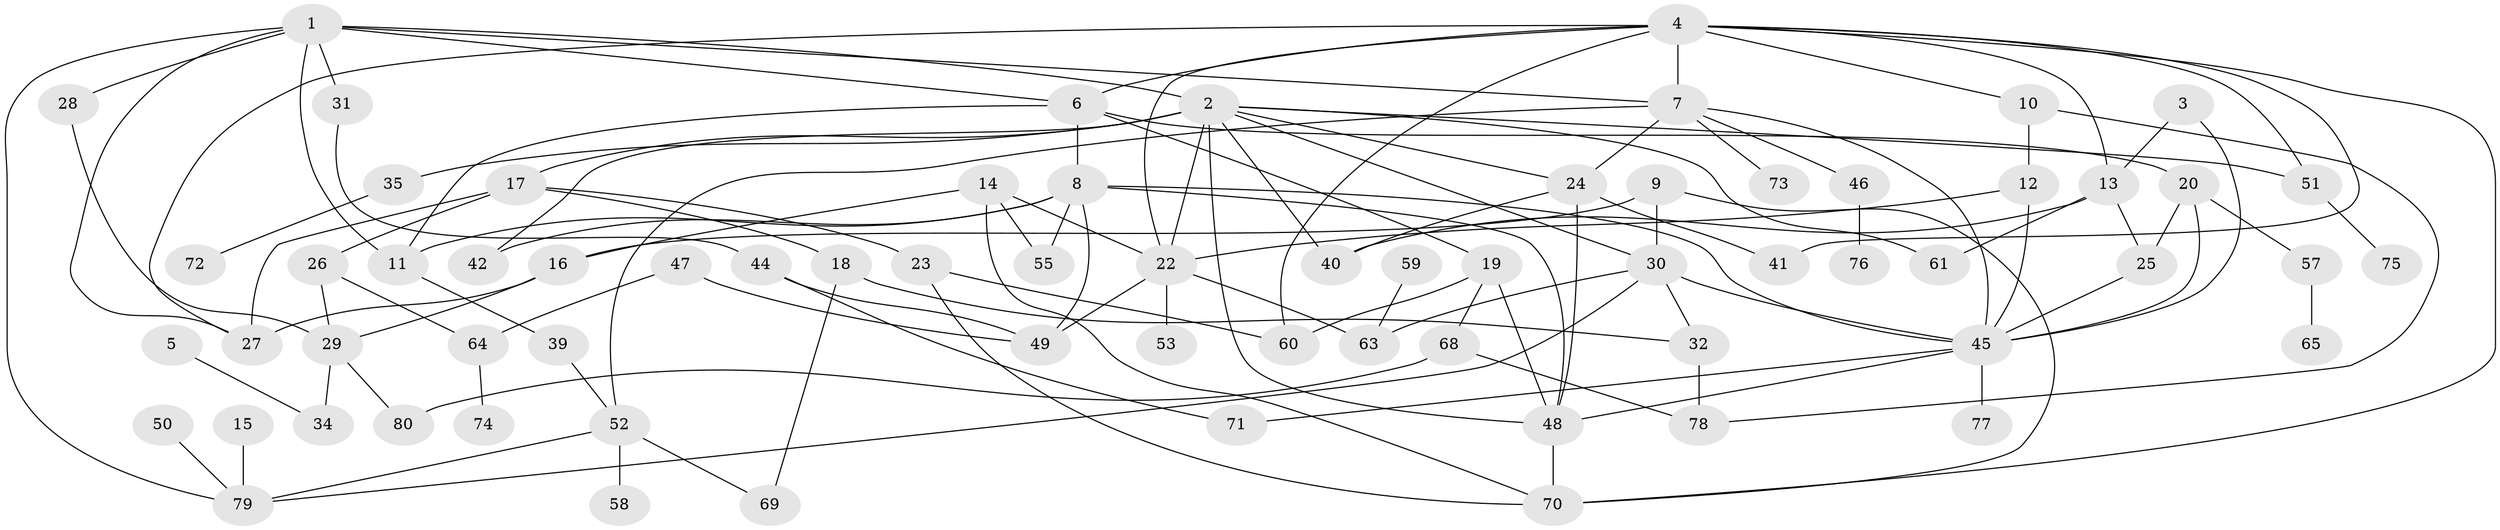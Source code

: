 // original degree distribution, {4: 0.14285714285714285, 2: 0.2932330827067669, 1: 0.12781954887218044, 3: 0.22556390977443608, 8: 0.007518796992481203, 5: 0.08270676691729323, 0: 0.08270676691729323, 6: 0.03759398496240601}
// Generated by graph-tools (version 1.1) at 2025/48/03/04/25 22:48:27]
// undirected, 69 vertices, 117 edges
graph export_dot {
  node [color=gray90,style=filled];
  1;
  2;
  3;
  4;
  5;
  6;
  7;
  8;
  9;
  10;
  11;
  12;
  13;
  14;
  15;
  16;
  17;
  18;
  19;
  20;
  22;
  23;
  24;
  25;
  26;
  27;
  28;
  29;
  30;
  31;
  32;
  34;
  35;
  39;
  40;
  41;
  42;
  44;
  45;
  46;
  47;
  48;
  49;
  50;
  51;
  52;
  53;
  55;
  57;
  58;
  59;
  60;
  61;
  63;
  64;
  65;
  68;
  69;
  70;
  71;
  72;
  73;
  74;
  75;
  76;
  77;
  78;
  79;
  80;
  1 -- 2 [weight=1.0];
  1 -- 6 [weight=1.0];
  1 -- 7 [weight=1.0];
  1 -- 11 [weight=1.0];
  1 -- 27 [weight=1.0];
  1 -- 28 [weight=1.0];
  1 -- 31 [weight=1.0];
  1 -- 79 [weight=1.0];
  2 -- 17 [weight=1.0];
  2 -- 22 [weight=1.0];
  2 -- 24 [weight=1.0];
  2 -- 30 [weight=1.0];
  2 -- 35 [weight=1.0];
  2 -- 40 [weight=1.0];
  2 -- 42 [weight=1.0];
  2 -- 48 [weight=1.0];
  2 -- 51 [weight=1.0];
  2 -- 61 [weight=1.0];
  3 -- 13 [weight=1.0];
  3 -- 45 [weight=1.0];
  4 -- 6 [weight=1.0];
  4 -- 7 [weight=2.0];
  4 -- 10 [weight=1.0];
  4 -- 13 [weight=1.0];
  4 -- 22 [weight=1.0];
  4 -- 27 [weight=1.0];
  4 -- 41 [weight=1.0];
  4 -- 51 [weight=1.0];
  4 -- 60 [weight=2.0];
  4 -- 70 [weight=1.0];
  5 -- 34 [weight=1.0];
  6 -- 8 [weight=1.0];
  6 -- 11 [weight=1.0];
  6 -- 19 [weight=1.0];
  6 -- 20 [weight=1.0];
  7 -- 24 [weight=1.0];
  7 -- 45 [weight=2.0];
  7 -- 46 [weight=1.0];
  7 -- 52 [weight=2.0];
  7 -- 73 [weight=1.0];
  8 -- 11 [weight=2.0];
  8 -- 42 [weight=1.0];
  8 -- 45 [weight=1.0];
  8 -- 48 [weight=1.0];
  8 -- 49 [weight=1.0];
  8 -- 55 [weight=1.0];
  9 -- 16 [weight=1.0];
  9 -- 30 [weight=1.0];
  9 -- 70 [weight=1.0];
  10 -- 12 [weight=1.0];
  10 -- 78 [weight=1.0];
  11 -- 39 [weight=1.0];
  12 -- 22 [weight=1.0];
  12 -- 45 [weight=1.0];
  13 -- 25 [weight=1.0];
  13 -- 40 [weight=1.0];
  13 -- 61 [weight=1.0];
  14 -- 16 [weight=1.0];
  14 -- 22 [weight=1.0];
  14 -- 55 [weight=1.0];
  14 -- 70 [weight=1.0];
  15 -- 79 [weight=1.0];
  16 -- 27 [weight=1.0];
  16 -- 29 [weight=1.0];
  17 -- 18 [weight=1.0];
  17 -- 23 [weight=1.0];
  17 -- 26 [weight=1.0];
  17 -- 27 [weight=1.0];
  18 -- 32 [weight=1.0];
  18 -- 69 [weight=1.0];
  19 -- 48 [weight=1.0];
  19 -- 60 [weight=1.0];
  19 -- 68 [weight=1.0];
  20 -- 25 [weight=1.0];
  20 -- 45 [weight=1.0];
  20 -- 57 [weight=1.0];
  22 -- 49 [weight=1.0];
  22 -- 53 [weight=1.0];
  22 -- 63 [weight=1.0];
  23 -- 60 [weight=1.0];
  23 -- 70 [weight=1.0];
  24 -- 40 [weight=1.0];
  24 -- 41 [weight=1.0];
  24 -- 48 [weight=1.0];
  25 -- 45 [weight=1.0];
  26 -- 29 [weight=1.0];
  26 -- 64 [weight=1.0];
  28 -- 29 [weight=1.0];
  29 -- 34 [weight=1.0];
  29 -- 80 [weight=1.0];
  30 -- 32 [weight=1.0];
  30 -- 45 [weight=2.0];
  30 -- 63 [weight=1.0];
  30 -- 79 [weight=1.0];
  31 -- 44 [weight=1.0];
  32 -- 78 [weight=1.0];
  35 -- 72 [weight=1.0];
  39 -- 52 [weight=1.0];
  44 -- 49 [weight=1.0];
  44 -- 71 [weight=1.0];
  45 -- 48 [weight=1.0];
  45 -- 71 [weight=1.0];
  45 -- 77 [weight=2.0];
  46 -- 76 [weight=1.0];
  47 -- 49 [weight=1.0];
  47 -- 64 [weight=1.0];
  48 -- 70 [weight=1.0];
  50 -- 79 [weight=1.0];
  51 -- 75 [weight=1.0];
  52 -- 58 [weight=1.0];
  52 -- 69 [weight=1.0];
  52 -- 79 [weight=1.0];
  57 -- 65 [weight=1.0];
  59 -- 63 [weight=1.0];
  64 -- 74 [weight=1.0];
  68 -- 78 [weight=1.0];
  68 -- 80 [weight=1.0];
}
